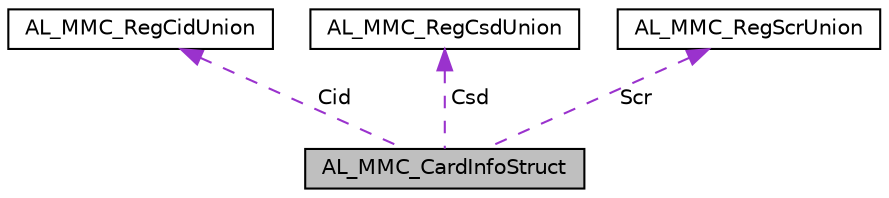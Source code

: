 digraph "AL_MMC_CardInfoStruct"
{
  edge [fontname="Helvetica",fontsize="10",labelfontname="Helvetica",labelfontsize="10"];
  node [fontname="Helvetica",fontsize="10",shape=record];
  Node1 [label="AL_MMC_CardInfoStruct",height=0.2,width=0.4,color="black", fillcolor="grey75", style="filled", fontcolor="black"];
  Node2 -> Node1 [dir="back",color="darkorchid3",fontsize="10",style="dashed",label=" Cid" ,fontname="Helvetica"];
  Node2 [label="AL_MMC_RegCidUnion",height=0.2,width=0.4,color="black", fillcolor="white", style="filled",URL="$unionAL__MMC__RegCidUnion.html"];
  Node3 -> Node1 [dir="back",color="darkorchid3",fontsize="10",style="dashed",label=" Csd" ,fontname="Helvetica"];
  Node3 [label="AL_MMC_RegCsdUnion",height=0.2,width=0.4,color="black", fillcolor="white", style="filled",URL="$unionAL__MMC__RegCsdUnion.html"];
  Node4 -> Node1 [dir="back",color="darkorchid3",fontsize="10",style="dashed",label=" Scr" ,fontname="Helvetica"];
  Node4 [label="AL_MMC_RegScrUnion",height=0.2,width=0.4,color="black", fillcolor="white", style="filled",URL="$unionAL__MMC__RegScrUnion.html"];
}
